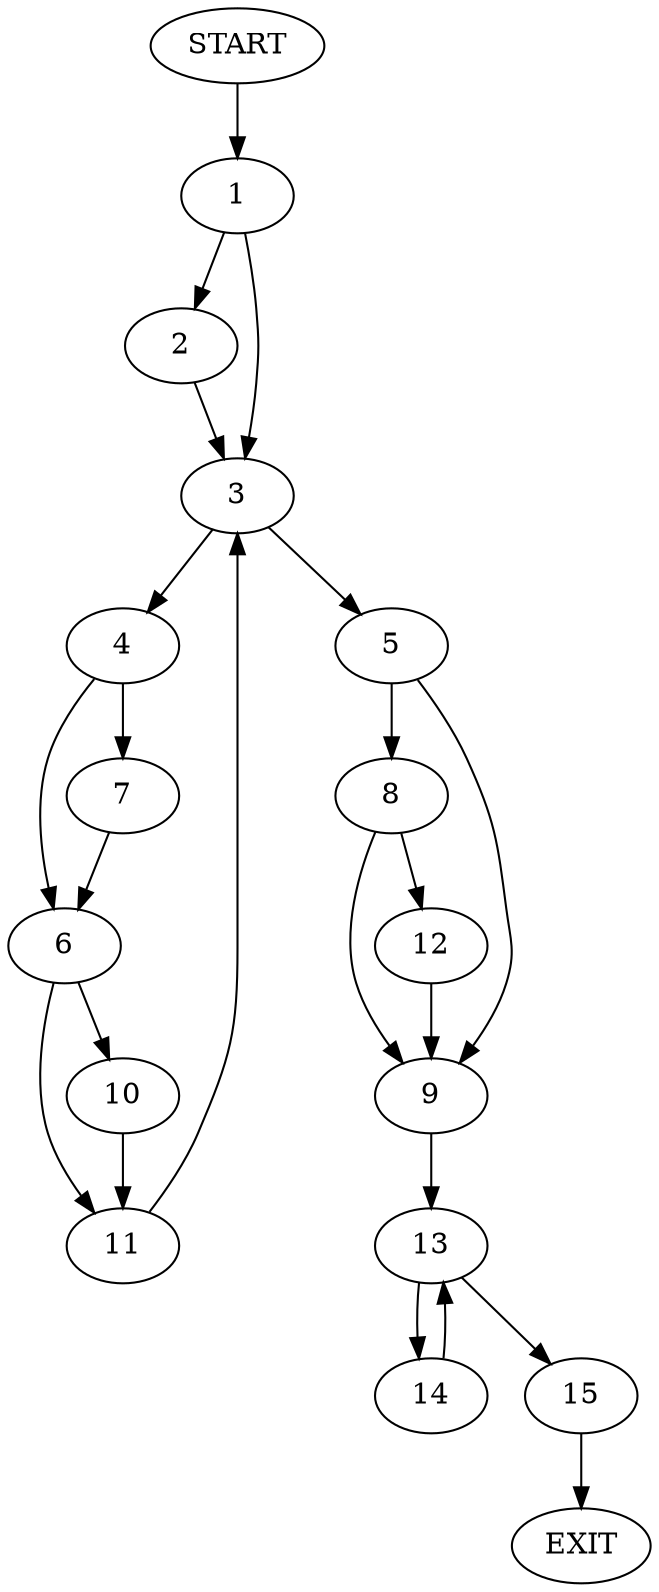 digraph {
0 [label="START"]
16 [label="EXIT"]
0 -> 1
1 -> 2
1 -> 3
3 -> 4
3 -> 5
2 -> 3
4 -> 6
4 -> 7
5 -> 8
5 -> 9
6 -> 10
6 -> 11
7 -> 6
11 -> 3
10 -> 11
8 -> 12
8 -> 9
9 -> 13
12 -> 9
13 -> 14
13 -> 15
15 -> 16
14 -> 13
}
